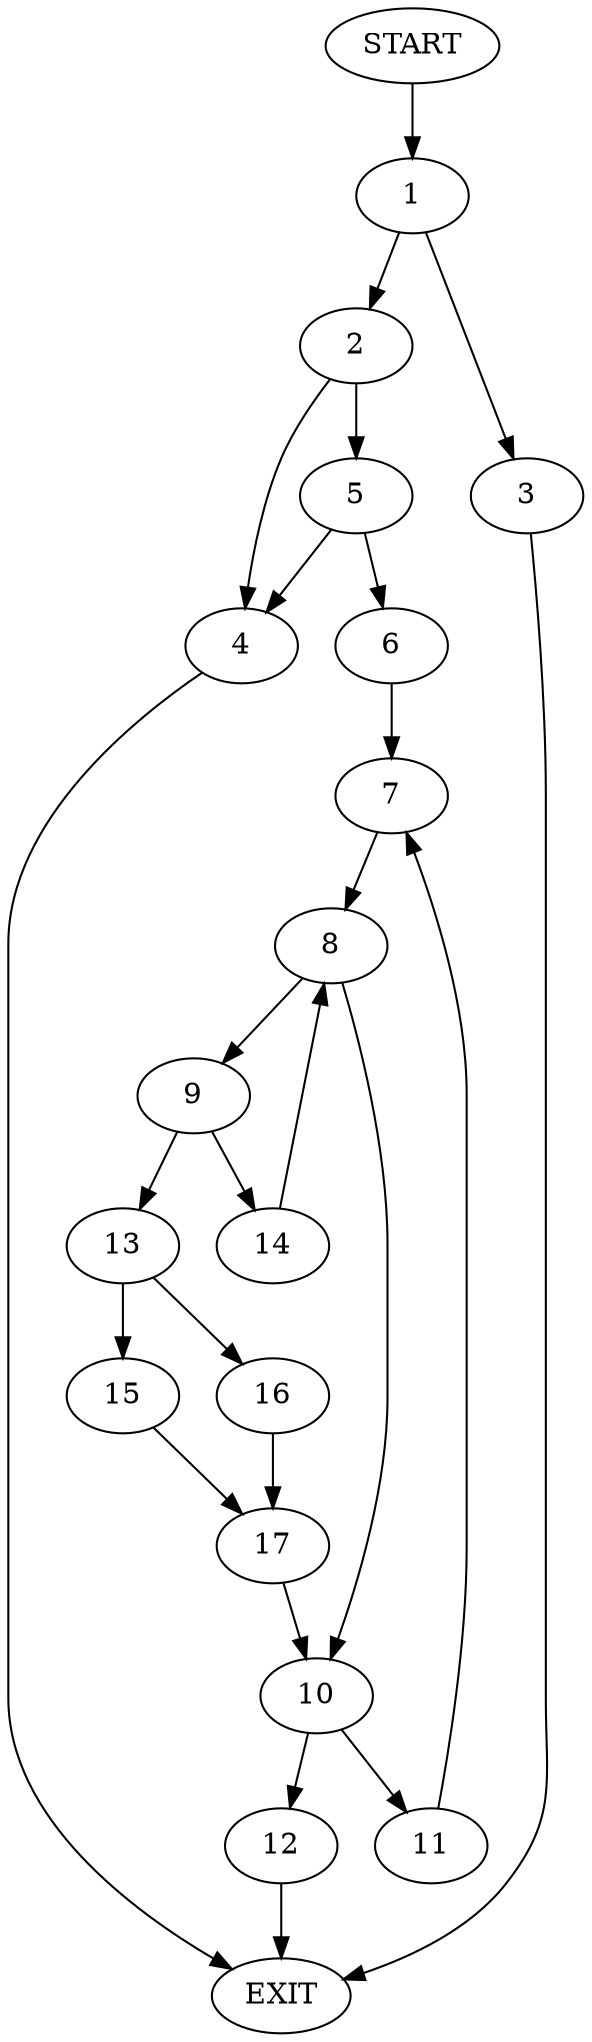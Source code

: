 digraph {
0 [label="START"]
18 [label="EXIT"]
0 -> 1
1 -> 2
1 -> 3
3 -> 18
2 -> 4
2 -> 5
4 -> 18
5 -> 4
5 -> 6
6 -> 7
7 -> 8
8 -> 9
8 -> 10
10 -> 11
10 -> 12
9 -> 13
9 -> 14
13 -> 15
13 -> 16
14 -> 8
15 -> 17
16 -> 17
17 -> 10
11 -> 7
12 -> 18
}
